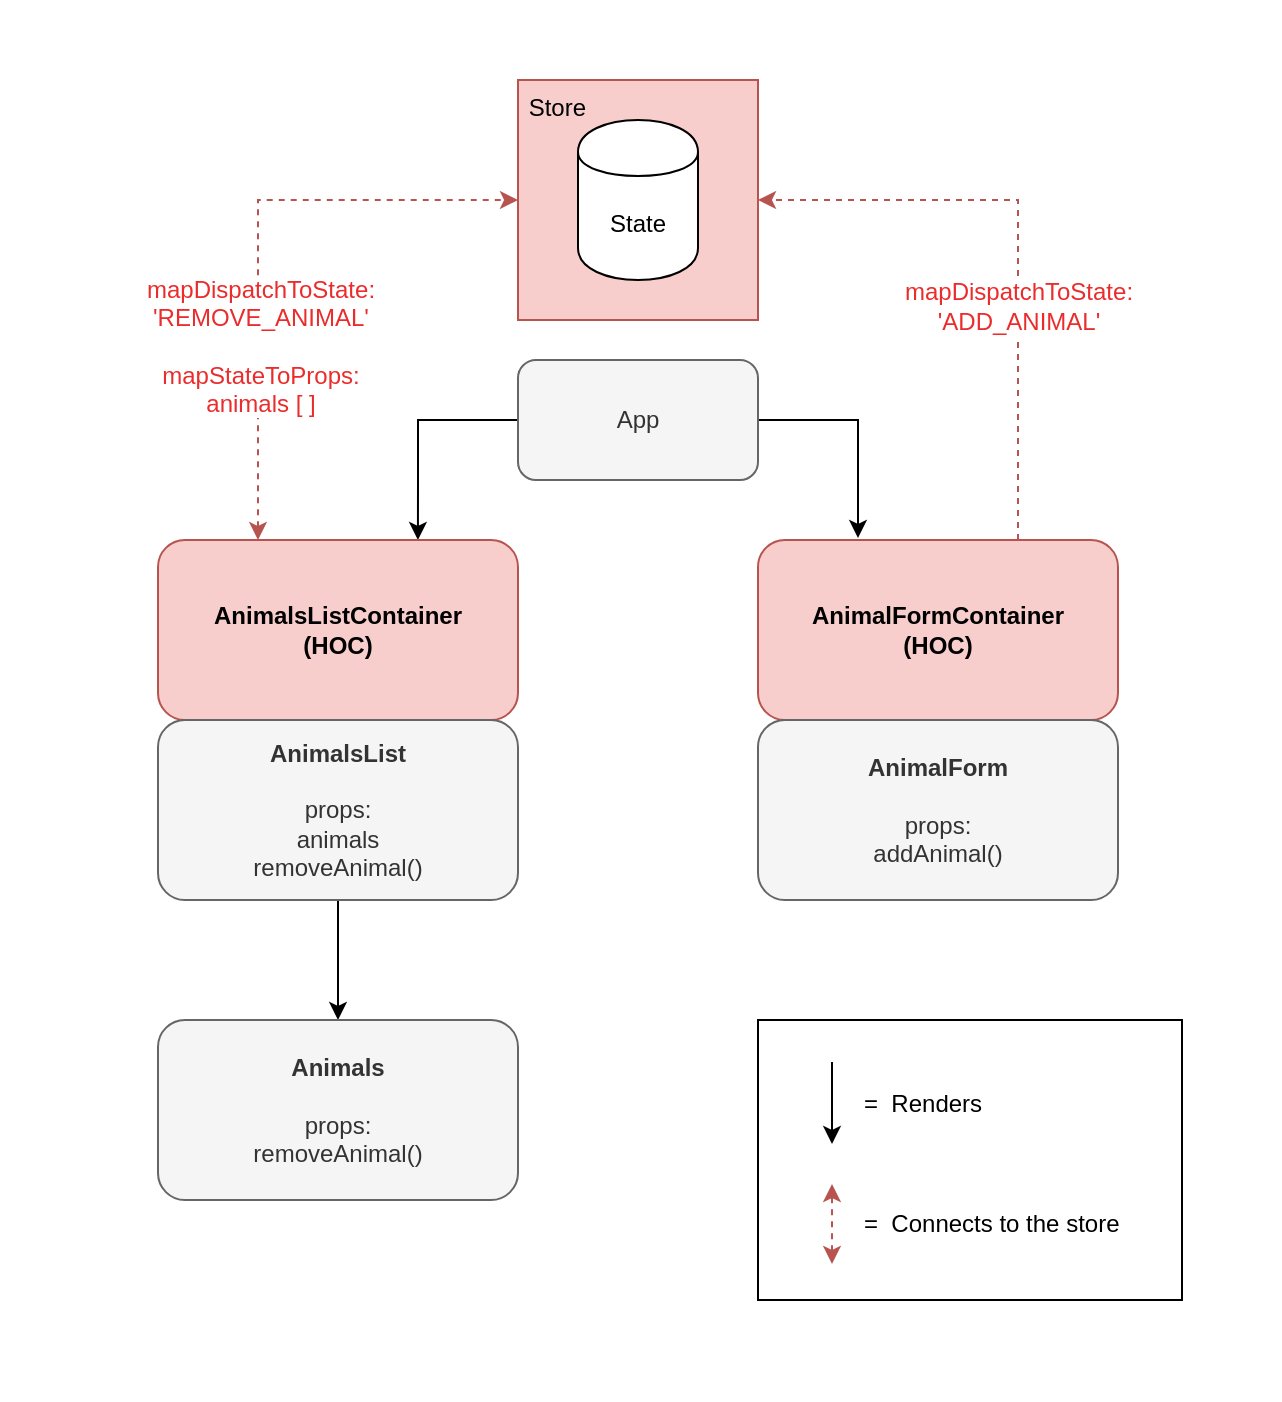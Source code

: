<mxfile version="10.6.7" type="device"><diagram id="aHyxW1IiAaaDgIQQC3dP" name="Page-1"><mxGraphModel dx="758" dy="1576" grid="1" gridSize="10" guides="1" tooltips="1" connect="1" arrows="1" fold="1" page="1" pageScale="1" pageWidth="850" pageHeight="1100" math="0" shadow="0"><root><mxCell id="0"/><mxCell id="1" parent="0"/><mxCell id="1q4LTNxs5L5oPW1wht3H-36" value="" style="rounded=0;whiteSpace=wrap;html=1;align=left;strokeColor=none;" parent="1" vertex="1"><mxGeometry x="61" y="-120" width="640" height="700" as="geometry"/></mxCell><mxCell id="1q4LTNxs5L5oPW1wht3H-35" value="" style="rounded=0;whiteSpace=wrap;html=1;align=left;" parent="1" vertex="1"><mxGeometry x="440" y="390" width="212" height="140" as="geometry"/></mxCell><mxCell id="1q4LTNxs5L5oPW1wht3H-6" value="&amp;nbsp;Store" style="rounded=0;whiteSpace=wrap;html=1;align=left;verticalAlign=top;fillColor=#f8cecc;strokeColor=#b85450;" parent="1" vertex="1"><mxGeometry x="320" y="-80" width="120" height="120" as="geometry"/></mxCell><mxCell id="1q4LTNxs5L5oPW1wht3H-21" value="" style="rounded=0;orthogonalLoop=1;jettySize=auto;html=1;exitX=1;exitY=0.5;exitDx=0;exitDy=0;" parent="1" source="1q4LTNxs5L5oPW1wht3H-2" edge="1"><mxGeometry relative="1" as="geometry"><mxPoint x="490" y="149" as="targetPoint"/><Array as="points"><mxPoint x="490" y="90"/></Array></mxGeometry></mxCell><mxCell id="1q4LTNxs5L5oPW1wht3H-23" value="" style="edgeStyle=none;rounded=0;orthogonalLoop=1;jettySize=auto;html=1;entryX=0.722;entryY=0;entryDx=0;entryDy=0;entryPerimeter=0;" parent="1" source="1q4LTNxs5L5oPW1wht3H-2" target="1q4LTNxs5L5oPW1wht3H-3" edge="1"><mxGeometry relative="1" as="geometry"><mxPoint x="270" y="140" as="targetPoint"/><Array as="points"><mxPoint x="270" y="90"/><mxPoint x="270" y="120"/></Array></mxGeometry></mxCell><mxCell id="1q4LTNxs5L5oPW1wht3H-2" value="App" style="rounded=1;whiteSpace=wrap;html=1;fillColor=#f5f5f5;strokeColor=#666666;fontColor=#333333;" parent="1" vertex="1"><mxGeometry x="320" y="60" width="120" height="60" as="geometry"/></mxCell><mxCell id="1q4LTNxs5L5oPW1wht3H-11" value="" style="edgeStyle=orthogonalEdgeStyle;rounded=0;orthogonalLoop=1;jettySize=auto;html=1;entryX=0;entryY=0.5;entryDx=0;entryDy=0;dashed=1;startArrow=classic;startFill=1;fillColor=#f8cecc;strokeColor=#b85450;" parent="1" source="1q4LTNxs5L5oPW1wht3H-3" target="1q4LTNxs5L5oPW1wht3H-6" edge="1"><mxGeometry relative="1" as="geometry"><mxPoint x="230" y="70.0" as="targetPoint"/><Array as="points"><mxPoint x="190" y="-20"/></Array></mxGeometry></mxCell><mxCell id="1q4LTNxs5L5oPW1wht3H-17" value="&lt;font color=&quot;#ea2c2c&quot;&gt;mapDispatchToState:&lt;br&gt;'REMOVE_ANIMAL'&lt;br&gt;&lt;br&gt;mapStateToProps:&lt;br&gt;animals [ ]&lt;/font&gt;&lt;span&gt;&lt;br&gt;&lt;/span&gt;" style="text;html=1;resizable=0;points=[];align=center;verticalAlign=middle;labelBackgroundColor=#ffffff;" parent="1q4LTNxs5L5oPW1wht3H-11" vertex="1" connectable="0"><mxGeometry x="-0.352" y="-1" relative="1" as="geometry"><mxPoint as="offset"/></mxGeometry></mxCell><mxCell id="1q4LTNxs5L5oPW1wht3H-3" value="&lt;b&gt;AnimalsListContainer&lt;br&gt;(HOC)&lt;br&gt;&lt;/b&gt;" style="rounded=1;whiteSpace=wrap;html=1;fillColor=#f8cecc;strokeColor=#b85450;" parent="1" vertex="1"><mxGeometry x="140" y="150" width="180" height="90" as="geometry"/></mxCell><mxCell id="1q4LTNxs5L5oPW1wht3H-13" value="" style="edgeStyle=orthogonalEdgeStyle;rounded=0;orthogonalLoop=1;jettySize=auto;html=1;entryX=1;entryY=0.5;entryDx=0;entryDy=0;dashed=1;fillColor=#f8cecc;strokeColor=#b85450;" parent="1" source="1q4LTNxs5L5oPW1wht3H-4" target="1q4LTNxs5L5oPW1wht3H-6" edge="1"><mxGeometry relative="1" as="geometry"><mxPoint x="530" y="70.0" as="targetPoint"/><Array as="points"><mxPoint x="570" y="-20"/></Array></mxGeometry></mxCell><mxCell id="1q4LTNxs5L5oPW1wht3H-14" value="&lt;font color=&quot;#ea2c2c&quot;&gt;mapDispatchToState:&lt;br&gt;'ADD_ANIMAL'&lt;/font&gt;&lt;br&gt;" style="text;html=1;resizable=0;points=[];align=center;verticalAlign=middle;labelBackgroundColor=#ffffff;" parent="1q4LTNxs5L5oPW1wht3H-13" vertex="1" connectable="0"><mxGeometry x="-0.275" relative="1" as="geometry"><mxPoint y="-8" as="offset"/></mxGeometry></mxCell><mxCell id="1q4LTNxs5L5oPW1wht3H-4" value="&lt;b&gt;AnimalFormContainer&lt;br&gt;(HOC)&lt;br&gt;&lt;/b&gt;" style="rounded=1;whiteSpace=wrap;html=1;fillColor=#f8cecc;strokeColor=#b85450;" parent="1" vertex="1"><mxGeometry x="440" y="150" width="180" height="90" as="geometry"/></mxCell><mxCell id="1q4LTNxs5L5oPW1wht3H-5" value="State" style="shape=cylinder;whiteSpace=wrap;html=1;boundedLbl=1;backgroundOutline=1;" parent="1" vertex="1"><mxGeometry x="350" y="-60" width="60" height="80" as="geometry"/></mxCell><mxCell id="1q4LTNxs5L5oPW1wht3H-28" value="" style="edgeStyle=none;rounded=0;orthogonalLoop=1;jettySize=auto;html=1;exitX=0.5;exitY=1;exitDx=0;exitDy=0;entryX=0.5;entryY=0;entryDx=0;entryDy=0;" parent="1" source="1q4LTNxs5L5oPW1wht3H-7" target="1q4LTNxs5L5oPW1wht3H-8" edge="1"><mxGeometry relative="1" as="geometry"/></mxCell><mxCell id="1q4LTNxs5L5oPW1wht3H-7" value="&lt;b&gt;AnimalsList&lt;/b&gt;&lt;br&gt;&lt;br&gt;props: &lt;br&gt;animals&lt;br&gt;removeAnimal()&lt;br&gt;" style="rounded=1;whiteSpace=wrap;html=1;fillColor=#f5f5f5;strokeColor=#666666;fontColor=#333333;" parent="1" vertex="1"><mxGeometry x="140" y="240" width="180" height="90" as="geometry"/></mxCell><mxCell id="1q4LTNxs5L5oPW1wht3H-8" value="&lt;b&gt;Animals&lt;/b&gt;&lt;br&gt;&lt;br&gt;props:&lt;br&gt;removeAnimal()&lt;br&gt;" style="rounded=1;whiteSpace=wrap;html=1;fillColor=#f5f5f5;strokeColor=#666666;fontColor=#333333;" parent="1" vertex="1"><mxGeometry x="140" y="390" width="180" height="90" as="geometry"/></mxCell><mxCell id="1q4LTNxs5L5oPW1wht3H-9" value="&lt;b&gt;AnimalForm&lt;/b&gt;&lt;br&gt;&lt;br&gt;props: &lt;br&gt;addAnimal()&lt;br&gt;" style="rounded=1;whiteSpace=wrap;html=1;fillColor=#f5f5f5;strokeColor=#666666;fontColor=#333333;" parent="1" vertex="1"><mxGeometry x="440" y="240" width="180" height="90" as="geometry"/></mxCell><mxCell id="1q4LTNxs5L5oPW1wht3H-30" value="" style="rounded=0;orthogonalLoop=1;jettySize=auto;html=1;" parent="1" edge="1"><mxGeometry relative="1" as="geometry"><mxPoint x="477" y="411" as="sourcePoint"/><mxPoint x="477" y="452" as="targetPoint"/><Array as="points"><mxPoint x="477" y="422"/><mxPoint x="477" y="411"/></Array></mxGeometry></mxCell><mxCell id="1q4LTNxs5L5oPW1wht3H-31" value="" style="endArrow=classic;html=1;dashed=1;fillColor=#f8cecc;strokeColor=#b85450;startArrow=classic;startFill=1;" parent="1" edge="1"><mxGeometry width="50" height="50" relative="1" as="geometry"><mxPoint x="477" y="512" as="sourcePoint"/><mxPoint x="477" y="472" as="targetPoint"/></mxGeometry></mxCell><mxCell id="1q4LTNxs5L5oPW1wht3H-32" value="=&amp;nbsp; Connects to the store" style="text;html=1;resizable=0;points=[];autosize=1;align=left;verticalAlign=top;spacingTop=-4;" parent="1" vertex="1"><mxGeometry x="491" y="482" width="140" height="20" as="geometry"/></mxCell><mxCell id="1q4LTNxs5L5oPW1wht3H-33" value="=&amp;nbsp; Renders" style="text;html=1;resizable=0;points=[];autosize=1;align=left;verticalAlign=top;spacingTop=-4;" parent="1" vertex="1"><mxGeometry x="491" y="422" width="70" height="20" as="geometry"/></mxCell></root></mxGraphModel></diagram></mxfile>